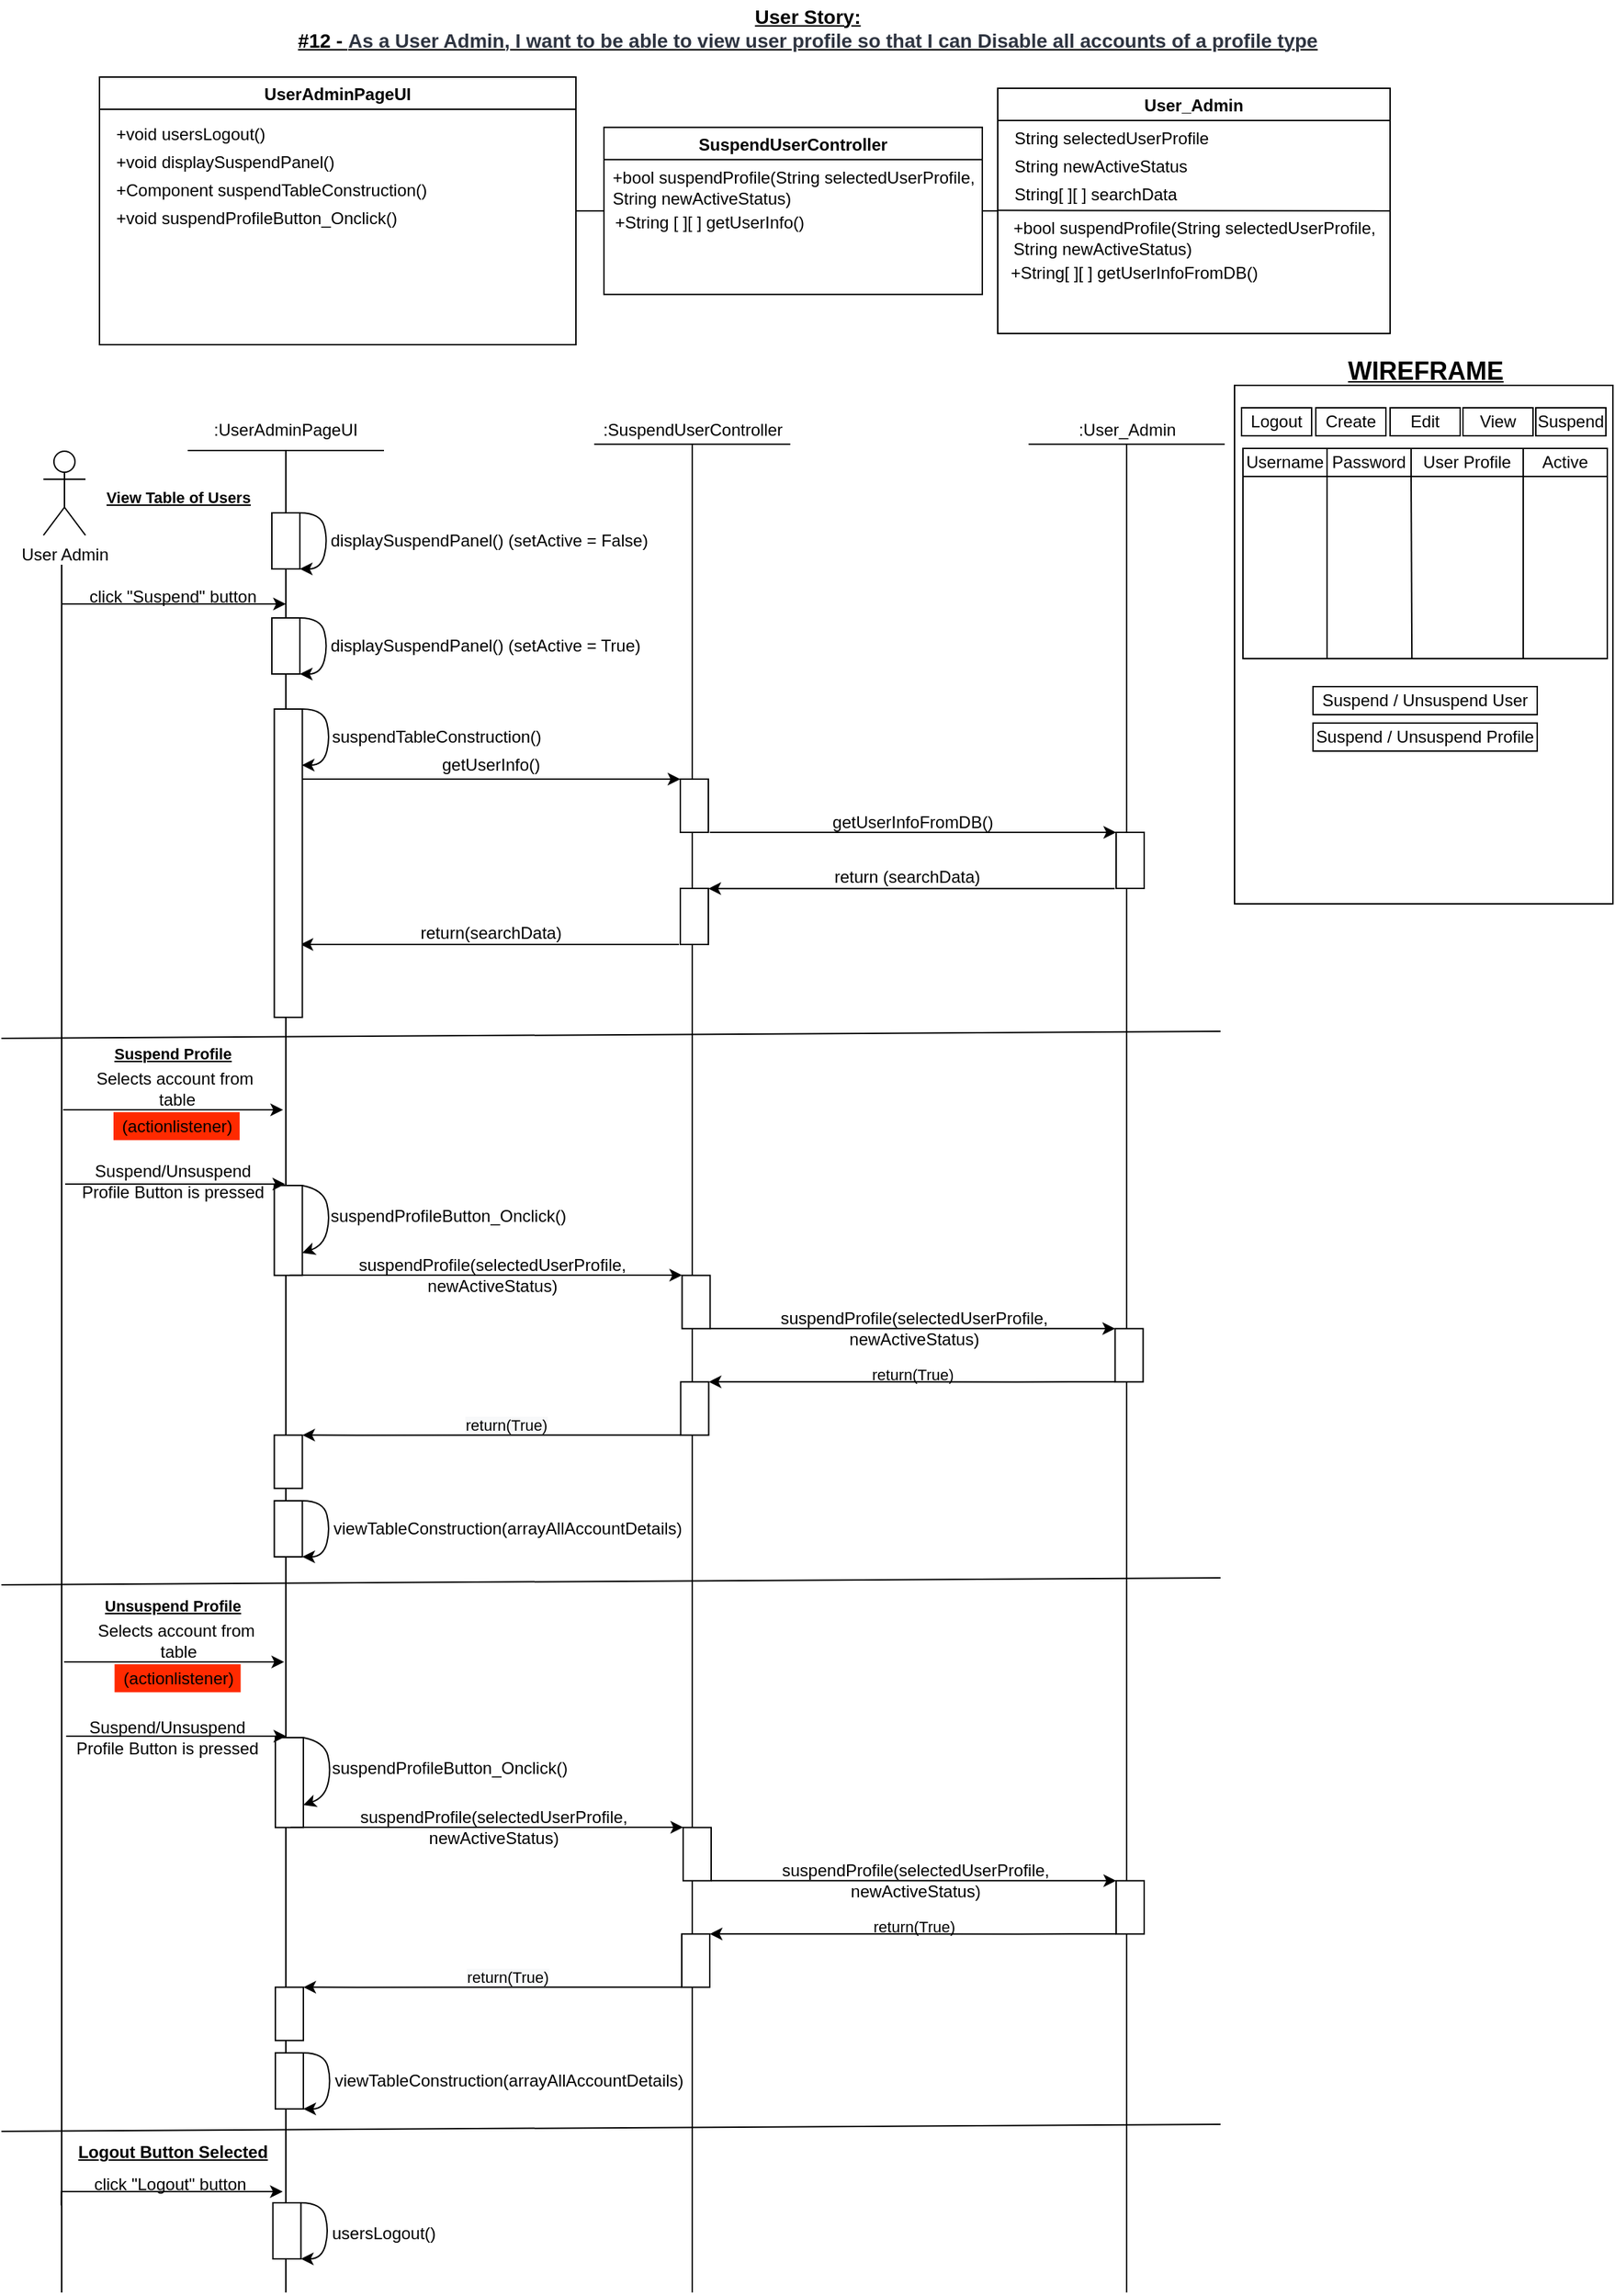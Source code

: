 <mxfile version="17.4.2" type="device"><diagram id="1YwtTbQ3Z7pTjlXF4-N0" name="Page-1"><mxGraphModel dx="1837" dy="1508" grid="1" gridSize="10" guides="1" tooltips="1" connect="1" arrows="1" fold="1" page="1" pageScale="1" pageWidth="1169" pageHeight="827" math="0" shadow="0"><root><mxCell id="0"/><mxCell id="1" parent="0"/><mxCell id="FNsslEbhDlVYFLrhWBJ4-193" value="" style="endArrow=none;html=1;rounded=0;startArrow=none;" parent="1" edge="1"><mxGeometry width="50" height="50" relative="1" as="geometry"><mxPoint x="503" y="1641" as="sourcePoint"/><mxPoint x="503" y="392" as="targetPoint"/></mxGeometry></mxCell><mxCell id="haLUxBjH6cShnl7Ug6Ql-109" value="" style="rounded=0;whiteSpace=wrap;html=1;" parent="1" vertex="1"><mxGeometry x="890" y="280" width="270" height="370" as="geometry"/></mxCell><mxCell id="3snV8VC3OuR5L-uNEUc_-36" value="" style="rounded=0;whiteSpace=wrap;html=1;labelBackgroundColor=#FFFFFF;fillColor=none;" parent="1" vertex="1"><mxGeometry x="896" y="325" width="260" height="150" as="geometry"/></mxCell><mxCell id="haLUxBjH6cShnl7Ug6Ql-2" value="UserAdminPageUI" style="swimlane;" parent="1" vertex="1"><mxGeometry x="80" y="60" width="340" height="191" as="geometry"/></mxCell><mxCell id="haLUxBjH6cShnl7Ug6Ql-16" value="+void displaySuspendPanel()" style="text;html=1;align=left;verticalAlign=middle;resizable=0;points=[];autosize=1;strokeColor=none;fillColor=none;" parent="haLUxBjH6cShnl7Ug6Ql-2" vertex="1"><mxGeometry x="10" y="51" width="170" height="20" as="geometry"/></mxCell><mxCell id="FNsslEbhDlVYFLrhWBJ4-34" value="+Component suspendTableConstruction()" style="text;html=1;align=left;verticalAlign=middle;resizable=0;points=[];autosize=1;strokeColor=none;fillColor=none;" parent="haLUxBjH6cShnl7Ug6Ql-2" vertex="1"><mxGeometry x="10" y="71" width="240" height="20" as="geometry"/></mxCell><mxCell id="FNsslEbhDlVYFLrhWBJ4-172" value="+void suspendProfileButton_Onclick()" style="text;html=1;align=left;verticalAlign=middle;resizable=0;points=[];autosize=1;strokeColor=none;fillColor=none;" parent="haLUxBjH6cShnl7Ug6Ql-2" vertex="1"><mxGeometry x="10" y="91" width="220" height="20" as="geometry"/></mxCell><mxCell id="WkKLto6Z78YqQwwTxQ2r-1" value="+void usersLogout()" style="text;html=1;align=left;verticalAlign=middle;resizable=0;points=[];autosize=1;strokeColor=none;fillColor=none;" parent="haLUxBjH6cShnl7Ug6Ql-2" vertex="1"><mxGeometry x="10" y="31" width="120" height="20" as="geometry"/></mxCell><mxCell id="haLUxBjH6cShnl7Ug6Ql-3" value="SuspendUserController" style="swimlane;" parent="1" vertex="1"><mxGeometry x="440" y="95.88" width="270" height="119.25" as="geometry"/></mxCell><mxCell id="FNsslEbhDlVYFLrhWBJ4-1" value="&lt;div style=&quot;text-align: left&quot;&gt;+bool suspendProfile(String selectedUserProfile,&lt;/div&gt;&lt;div style=&quot;text-align: left&quot;&gt;String newActiveStatus)&lt;/div&gt;" style="text;html=1;align=center;verticalAlign=middle;resizable=0;points=[];autosize=1;strokeColor=none;fillColor=none;" parent="haLUxBjH6cShnl7Ug6Ql-3" vertex="1"><mxGeometry y="27.75" width="270" height="30" as="geometry"/></mxCell><mxCell id="WkKLto6Z78YqQwwTxQ2r-7" value="&lt;div style=&quot;text-align: left&quot;&gt;+String [ ][ ] getUserInfo()&lt;/div&gt;" style="text;html=1;align=center;verticalAlign=middle;resizable=0;points=[];autosize=1;strokeColor=none;fillColor=none;" parent="haLUxBjH6cShnl7Ug6Ql-3" vertex="1"><mxGeometry y="57.75" width="150" height="20" as="geometry"/></mxCell><mxCell id="haLUxBjH6cShnl7Ug6Ql-4" value="User_Admin" style="swimlane;" parent="1" vertex="1"><mxGeometry x="721" y="68.01" width="280" height="175" as="geometry"/></mxCell><mxCell id="haLUxBjH6cShnl7Ug6Ql-23" value="" style="endArrow=none;html=1;rounded=0;entryX=1;entryY=0.5;entryDx=0;entryDy=0;" parent="haLUxBjH6cShnl7Ug6Ql-4" target="haLUxBjH6cShnl7Ug6Ql-4" edge="1"><mxGeometry width="50" height="50" relative="1" as="geometry"><mxPoint y="87.14" as="sourcePoint"/><mxPoint x="260" y="87" as="targetPoint"/></mxGeometry></mxCell><mxCell id="3snV8VC3OuR5L-uNEUc_-48" value="String selectedUserProfile" style="text;html=1;align=left;verticalAlign=middle;resizable=0;points=[];autosize=1;strokeColor=none;fillColor=none;" parent="haLUxBjH6cShnl7Ug6Ql-4" vertex="1"><mxGeometry x="10" y="26" width="150" height="20" as="geometry"/></mxCell><mxCell id="FNsslEbhDlVYFLrhWBJ4-55" value="String newActiveStatus" style="text;html=1;align=left;verticalAlign=middle;resizable=0;points=[];autosize=1;strokeColor=none;fillColor=none;" parent="haLUxBjH6cShnl7Ug6Ql-4" vertex="1"><mxGeometry x="10" y="46" width="140" height="20" as="geometry"/></mxCell><mxCell id="FNsslEbhDlVYFLrhWBJ4-57" value="&lt;div style=&quot;text-align: left&quot;&gt;&lt;div&gt;+bool suspendProfile(String selectedUserProfile,&lt;/div&gt;&lt;div&gt;String newActiveStatus)&lt;/div&gt;&lt;/div&gt;" style="text;html=1;align=center;verticalAlign=middle;resizable=0;points=[];autosize=1;strokeColor=none;fillColor=none;" parent="haLUxBjH6cShnl7Ug6Ql-4" vertex="1"><mxGeometry x="5" y="92" width="270" height="30" as="geometry"/></mxCell><mxCell id="WkKLto6Z78YqQwwTxQ2r-8" value="String[ ][ ] searchData" style="text;html=1;align=left;verticalAlign=middle;resizable=0;points=[];autosize=1;strokeColor=none;fillColor=none;" parent="haLUxBjH6cShnl7Ug6Ql-4" vertex="1"><mxGeometry x="10" y="66" width="130" height="20" as="geometry"/></mxCell><mxCell id="WkKLto6Z78YqQwwTxQ2r-9" value="&lt;div style=&quot;text-align: left&quot;&gt;&lt;span&gt;+String[ ][ ] getUserInfoFromDB(&lt;/span&gt;&lt;span&gt;)&lt;/span&gt;&lt;/div&gt;" style="text;html=1;align=center;verticalAlign=middle;resizable=0;points=[];autosize=1;strokeColor=none;fillColor=none;" parent="haLUxBjH6cShnl7Ug6Ql-4" vertex="1"><mxGeometry x="2" y="122" width="190" height="20" as="geometry"/></mxCell><mxCell id="haLUxBjH6cShnl7Ug6Ql-25" value="" style="endArrow=none;html=1;rounded=0;exitX=1;exitY=0.5;exitDx=0;exitDy=0;entryX=0;entryY=0.5;entryDx=0;entryDy=0;" parent="1" source="haLUxBjH6cShnl7Ug6Ql-2" target="haLUxBjH6cShnl7Ug6Ql-3" edge="1"><mxGeometry width="50" height="50" relative="1" as="geometry"><mxPoint x="570" y="371" as="sourcePoint"/><mxPoint x="620" y="321" as="targetPoint"/></mxGeometry></mxCell><mxCell id="haLUxBjH6cShnl7Ug6Ql-26" value="" style="endArrow=none;html=1;rounded=0;entryX=0;entryY=0.5;entryDx=0;entryDy=0;exitX=1;exitY=0.5;exitDx=0;exitDy=0;" parent="1" source="haLUxBjH6cShnl7Ug6Ql-3" target="haLUxBjH6cShnl7Ug6Ql-4" edge="1"><mxGeometry width="50" height="50" relative="1" as="geometry"><mxPoint x="570" y="191" as="sourcePoint"/><mxPoint x="570" y="221" as="targetPoint"/></mxGeometry></mxCell><mxCell id="haLUxBjH6cShnl7Ug6Ql-70" style="edgeStyle=orthogonalEdgeStyle;rounded=0;orthogonalLoop=1;jettySize=auto;html=1;" parent="1" edge="1"><mxGeometry relative="1" as="geometry"><mxPoint x="213" y="436" as="targetPoint"/><Array as="points"><mxPoint x="114.5" y="436"/><mxPoint x="114.5" y="436"/></Array><mxPoint x="53" y="436" as="sourcePoint"/></mxGeometry></mxCell><mxCell id="haLUxBjH6cShnl7Ug6Ql-27" value="User Admin" style="shape=umlActor;verticalLabelPosition=bottom;verticalAlign=top;html=1;outlineConnect=0;" parent="1" vertex="1"><mxGeometry x="40" y="327" width="30" height="60" as="geometry"/></mxCell><mxCell id="haLUxBjH6cShnl7Ug6Ql-29" value=":UserAdminPageUI" style="text;html=1;strokeColor=none;fillColor=none;align=center;verticalAlign=middle;whiteSpace=wrap;rounded=0;" parent="1" vertex="1"><mxGeometry x="183" y="297" width="60" height="30" as="geometry"/></mxCell><mxCell id="haLUxBjH6cShnl7Ug6Ql-30" value=":SuspendUserController" style="text;html=1;align=center;verticalAlign=middle;resizable=0;points=[];autosize=1;strokeColor=none;fillColor=none;" parent="1" vertex="1"><mxGeometry x="433" y="302" width="140" height="20" as="geometry"/></mxCell><mxCell id="haLUxBjH6cShnl7Ug6Ql-31" value=":User_Admin" style="text;html=1;align=center;verticalAlign=middle;resizable=0;points=[];autosize=1;strokeColor=none;fillColor=none;" parent="1" vertex="1"><mxGeometry x="773" y="302" width="80" height="20" as="geometry"/></mxCell><mxCell id="haLUxBjH6cShnl7Ug6Ql-32" value="" style="endArrow=none;html=1;rounded=0;" parent="1" edge="1"><mxGeometry width="50" height="50" relative="1" as="geometry"><mxPoint x="143" y="326.52" as="sourcePoint"/><mxPoint x="283" y="326.52" as="targetPoint"/></mxGeometry></mxCell><mxCell id="haLUxBjH6cShnl7Ug6Ql-33" value="" style="endArrow=none;html=1;rounded=0;" parent="1" edge="1"><mxGeometry width="50" height="50" relative="1" as="geometry"><mxPoint x="433" y="322" as="sourcePoint"/><mxPoint x="573" y="322" as="targetPoint"/></mxGeometry></mxCell><mxCell id="haLUxBjH6cShnl7Ug6Ql-34" value="" style="endArrow=none;html=1;rounded=0;" parent="1" edge="1"><mxGeometry width="50" height="50" relative="1" as="geometry"><mxPoint x="743" y="322" as="sourcePoint"/><mxPoint x="883" y="322" as="targetPoint"/></mxGeometry></mxCell><mxCell id="haLUxBjH6cShnl7Ug6Ql-57" value="" style="endArrow=none;html=1;rounded=0;entryX=0.5;entryY=0.982;entryDx=0;entryDy=0;entryPerimeter=0;" parent="1" target="haLUxBjH6cShnl7Ug6Ql-31" edge="1"><mxGeometry width="50" height="50" relative="1" as="geometry"><mxPoint x="813" y="1641" as="sourcePoint"/><mxPoint x="813" y="327" as="targetPoint"/></mxGeometry></mxCell><mxCell id="haLUxBjH6cShnl7Ug6Ql-110" value="Logout" style="rounded=0;whiteSpace=wrap;html=1;" parent="1" vertex="1"><mxGeometry x="895" y="296" width="50" height="20" as="geometry"/></mxCell><mxCell id="haLUxBjH6cShnl7Ug6Ql-111" value="Create" style="rounded=0;whiteSpace=wrap;html=1;" parent="1" vertex="1"><mxGeometry x="948" y="296" width="50" height="20" as="geometry"/></mxCell><mxCell id="haLUxBjH6cShnl7Ug6Ql-112" value="Edit&lt;span style=&quot;color: rgba(0 , 0 , 0 , 0) ; font-family: monospace ; font-size: 0px&quot;&gt;%3CmxGraphModel%3E%3Croot%3E%3CmxCell%20id%3D%220%22%2F%3E%3CmxCell%20id%3D%221%22%20parent%3D%220%22%2F%3E%3CmxCell%20id%3D%222%22%20value%3D%22Create%22%20style%3D%22rounded%3D0%3BwhiteSpace%3Dwrap%3Bhtml%3D1%3B%22%20vertex%3D%221%22%20parent%3D%221%22%3E%3CmxGeometry%20x%3D%22966%22%20y%3D%2246%22%20width%3D%2270%22%20height%3D%2220%22%20as%3D%22geometry%22%2F%3E%3C%2FmxCell%3E%3C%2Froot%3E%3C%2FmxGraphModel%3E&lt;/span&gt;" style="rounded=0;whiteSpace=wrap;html=1;" parent="1" vertex="1"><mxGeometry x="1001" y="296" width="50" height="20" as="geometry"/></mxCell><mxCell id="haLUxBjH6cShnl7Ug6Ql-115" value="View" style="rounded=0;whiteSpace=wrap;html=1;" parent="1" vertex="1"><mxGeometry x="1053" y="296" width="50" height="20" as="geometry"/></mxCell><mxCell id="haLUxBjH6cShnl7Ug6Ql-116" value="Suspend" style="rounded=0;whiteSpace=wrap;html=1;" parent="1" vertex="1"><mxGeometry x="1105" y="296" width="50" height="20" as="geometry"/></mxCell><mxCell id="haLUxBjH6cShnl7Ug6Ql-124" value="&lt;b&gt;&lt;u&gt;&lt;font style=&quot;font-size: 18px&quot;&gt;WIREFRAME&lt;/font&gt;&lt;/u&gt;&lt;/b&gt;" style="text;html=1;align=center;verticalAlign=middle;resizable=0;points=[];autosize=1;strokeColor=none;fillColor=none;" parent="1" vertex="1"><mxGeometry x="961" y="260" width="130" height="20" as="geometry"/></mxCell><mxCell id="wWWZvd4En1-HustH4XMh-6" value="click &quot;Suspend&quot; button" style="text;html=1;align=center;verticalAlign=middle;resizable=0;points=[];autosize=1;strokeColor=none;fillColor=none;" parent="1" vertex="1"><mxGeometry x="66.5" y="421" width="130" height="20" as="geometry"/></mxCell><mxCell id="wWWZvd4En1-HustH4XMh-27" value="" style="endArrow=none;html=1;rounded=0;fontSize=17;" parent="1" edge="1"><mxGeometry width="50" height="50" relative="1" as="geometry"><mxPoint x="213" y="1641" as="sourcePoint"/><mxPoint x="213" y="327" as="targetPoint"/></mxGeometry></mxCell><mxCell id="3snV8VC3OuR5L-uNEUc_-1" value="" style="curved=1;endArrow=classic;html=1;rounded=0;entryX=1;entryY=1;entryDx=0;entryDy=0;exitX=1;exitY=0;exitDx=0;exitDy=0;" parent="1" source="3snV8VC3OuR5L-uNEUc_-2" target="3snV8VC3OuR5L-uNEUc_-2" edge="1"><mxGeometry width="50" height="50" relative="1" as="geometry"><mxPoint x="218" y="506" as="sourcePoint"/><mxPoint x="268" y="456" as="targetPoint"/><Array as="points"><mxPoint x="238" y="446"/><mxPoint x="243" y="466"/><mxPoint x="238" y="486"/></Array></mxGeometry></mxCell><mxCell id="3snV8VC3OuR5L-uNEUc_-2" value="" style="rounded=0;whiteSpace=wrap;html=1;" parent="1" vertex="1"><mxGeometry x="203" y="446" width="20" height="40" as="geometry"/></mxCell><mxCell id="3snV8VC3OuR5L-uNEUc_-6" value="displaySuspendPanel() (setActive = True)" style="text;html=1;align=left;verticalAlign=middle;resizable=0;points=[];autosize=1;strokeColor=none;fillColor=none;" parent="1" vertex="1"><mxGeometry x="243" y="456" width="240" height="20" as="geometry"/></mxCell><mxCell id="3snV8VC3OuR5L-uNEUc_-22" value="" style="endArrow=none;html=1;rounded=0;startArrow=none;" parent="1" edge="1"><mxGeometry width="50" height="50" relative="1" as="geometry"><mxPoint x="503" y="397" as="sourcePoint"/><mxPoint x="503" y="322" as="targetPoint"/></mxGeometry></mxCell><mxCell id="3snV8VC3OuR5L-uNEUc_-37" value="Suspend / Unsuspend User" style="rounded=0;whiteSpace=wrap;html=1;" parent="1" vertex="1"><mxGeometry x="946" y="495" width="160" height="20" as="geometry"/></mxCell><mxCell id="3snV8VC3OuR5L-uNEUc_-39" value="Username" style="text;html=1;strokeColor=default;fillColor=none;align=center;verticalAlign=middle;whiteSpace=wrap;rounded=0;labelBackgroundColor=#FFFFFF;" parent="1" vertex="1"><mxGeometry x="896" y="325" width="60" height="20" as="geometry"/></mxCell><mxCell id="3snV8VC3OuR5L-uNEUc_-40" value="Password" style="text;html=1;strokeColor=default;fillColor=none;align=center;verticalAlign=middle;whiteSpace=wrap;rounded=0;labelBackgroundColor=#FFFFFF;" parent="1" vertex="1"><mxGeometry x="956" y="325" width="60" height="20" as="geometry"/></mxCell><mxCell id="3snV8VC3OuR5L-uNEUc_-41" value="User Profile" style="text;html=1;strokeColor=default;fillColor=none;align=center;verticalAlign=middle;whiteSpace=wrap;rounded=0;labelBackgroundColor=#FFFFFF;" parent="1" vertex="1"><mxGeometry x="1016" y="325" width="80" height="20" as="geometry"/></mxCell><mxCell id="3snV8VC3OuR5L-uNEUc_-42" value="Active" style="text;html=1;strokeColor=default;fillColor=none;align=center;verticalAlign=middle;whiteSpace=wrap;rounded=0;labelBackgroundColor=#FFFFFF;" parent="1" vertex="1"><mxGeometry x="1096" y="325" width="60" height="20" as="geometry"/></mxCell><mxCell id="3snV8VC3OuR5L-uNEUc_-43" value="" style="endArrow=none;html=1;rounded=0;entryX=0;entryY=1;entryDx=0;entryDy=0;" parent="1" target="3snV8VC3OuR5L-uNEUc_-40" edge="1"><mxGeometry width="50" height="50" relative="1" as="geometry"><mxPoint x="956" y="475" as="sourcePoint"/><mxPoint x="962" y="369.17" as="targetPoint"/></mxGeometry></mxCell><mxCell id="3snV8VC3OuR5L-uNEUc_-44" value="" style="endArrow=none;html=1;rounded=0;entryX=0;entryY=1;entryDx=0;entryDy=0;" parent="1" target="3snV8VC3OuR5L-uNEUc_-41" edge="1"><mxGeometry width="50" height="50" relative="1" as="geometry"><mxPoint x="1016.57" y="475" as="sourcePoint"/><mxPoint x="1016.57" y="345" as="targetPoint"/></mxGeometry></mxCell><mxCell id="3snV8VC3OuR5L-uNEUc_-45" value="" style="endArrow=none;html=1;rounded=0;entryX=0;entryY=1;entryDx=0;entryDy=0;" parent="1" edge="1"><mxGeometry width="50" height="50" relative="1" as="geometry"><mxPoint x="1096.0" y="475" as="sourcePoint"/><mxPoint x="1096.0" y="345" as="targetPoint"/></mxGeometry></mxCell><mxCell id="3snV8VC3OuR5L-uNEUc_-49" value="Logout Button Selected" style="text;html=1;align=center;verticalAlign=middle;resizable=0;points=[];autosize=1;strokeColor=none;fillColor=none;fontStyle=5" parent="1" vertex="1"><mxGeometry x="56.75" y="1531" width="150" height="20" as="geometry"/></mxCell><mxCell id="FNsslEbhDlVYFLrhWBJ4-60" value="" style="endArrow=none;html=1;rounded=0;fontSize=13;" parent="1" edge="1"><mxGeometry width="50" height="50" relative="1" as="geometry"><mxPoint x="53" y="1641" as="sourcePoint"/><mxPoint x="53" y="408" as="targetPoint"/></mxGeometry></mxCell><mxCell id="FNsslEbhDlVYFLrhWBJ4-95" value="" style="curved=1;endArrow=classic;html=1;rounded=0;entryX=1;entryY=0.75;entryDx=0;entryDy=0;exitX=1;exitY=0;exitDx=0;exitDy=0;" parent="1" source="FNsslEbhDlVYFLrhWBJ4-96" target="FNsslEbhDlVYFLrhWBJ4-96" edge="1"><mxGeometry width="50" height="50" relative="1" as="geometry"><mxPoint x="219.75" y="914" as="sourcePoint"/><mxPoint x="269.75" y="864" as="targetPoint"/><Array as="points"><mxPoint x="239.75" y="854"/><mxPoint x="244.75" y="874"/><mxPoint x="239.75" y="894"/></Array></mxGeometry></mxCell><mxCell id="FNsslEbhDlVYFLrhWBJ4-96" value="" style="rounded=0;whiteSpace=wrap;html=1;" parent="1" vertex="1"><mxGeometry x="204.75" y="851" width="20" height="64.17" as="geometry"/></mxCell><mxCell id="FNsslEbhDlVYFLrhWBJ4-97" value="suspendProfileButton_Onclick()" style="text;html=1;align=left;verticalAlign=middle;resizable=0;points=[];autosize=1;strokeColor=none;fillColor=none;" parent="1" vertex="1"><mxGeometry x="242.75" y="862.83" width="180" height="20" as="geometry"/></mxCell><mxCell id="FNsslEbhDlVYFLrhWBJ4-100" value="" style="endArrow=classic;html=1;rounded=0;entryX=0;entryY=0;entryDx=0;entryDy=0;" parent="1" edge="1"><mxGeometry width="50" height="50" relative="1" as="geometry"><mxPoint x="215.75" y="915.0" as="sourcePoint"/><mxPoint x="495.75" y="915.0" as="targetPoint"/></mxGeometry></mxCell><mxCell id="FNsslEbhDlVYFLrhWBJ4-101" value="suspendProfile(selectedUserProfile,&lt;br&gt;newActiveStatus)" style="text;html=1;align=center;verticalAlign=middle;resizable=0;points=[];autosize=1;strokeColor=none;fillColor=none;" parent="1" vertex="1"><mxGeometry x="254.75" y="900.0" width="210" height="30" as="geometry"/></mxCell><mxCell id="FNsslEbhDlVYFLrhWBJ4-102" value="" style="rounded=0;whiteSpace=wrap;html=1;" parent="1" vertex="1"><mxGeometry x="495.75" y="915.17" width="20" height="38" as="geometry"/></mxCell><mxCell id="FNsslEbhDlVYFLrhWBJ4-103" value="" style="endArrow=classic;html=1;rounded=0;entryX=0;entryY=0;entryDx=0;entryDy=0;exitX=1;exitY=1;exitDx=0;exitDy=0;" parent="1" source="FNsslEbhDlVYFLrhWBJ4-102" target="FNsslEbhDlVYFLrhWBJ4-105" edge="1"><mxGeometry width="50" height="50" relative="1" as="geometry"><mxPoint x="525.75" y="954.0" as="sourcePoint"/><mxPoint x="805.75" y="954.0" as="targetPoint"/></mxGeometry></mxCell><mxCell id="FNsslEbhDlVYFLrhWBJ4-104" value="&lt;div style=&quot;font-size: 11px&quot;&gt;&lt;div style=&quot;font-size: 12px&quot;&gt;&lt;span style=&quot;text-align: center&quot;&gt;suspendProfile(selectedUserProfile,&lt;/span&gt;&lt;br style=&quot;text-align: center&quot;&gt;&lt;span&gt;newActiveStatus)&lt;/span&gt;&lt;br&gt;&lt;/div&gt;&lt;/div&gt;" style="text;html=1;align=center;verticalAlign=middle;resizable=0;points=[];autosize=1;strokeColor=none;fillColor=none;" parent="1" vertex="1"><mxGeometry x="555.75" y="938.0" width="210" height="30" as="geometry"/></mxCell><mxCell id="FNsslEbhDlVYFLrhWBJ4-107" style="edgeStyle=orthogonalEdgeStyle;rounded=0;orthogonalLoop=1;jettySize=auto;html=1;exitX=0;exitY=1;exitDx=0;exitDy=0;entryX=1;entryY=0;entryDx=0;entryDy=0;fontSize=13;" parent="1" source="FNsslEbhDlVYFLrhWBJ4-105" target="FNsslEbhDlVYFLrhWBJ4-106" edge="1"><mxGeometry relative="1" as="geometry"><Array as="points"><mxPoint x="734.75" y="991"/><mxPoint x="734.75" y="991"/></Array></mxGeometry></mxCell><mxCell id="FNsslEbhDlVYFLrhWBJ4-105" value="" style="rounded=0;whiteSpace=wrap;html=1;" parent="1" vertex="1"><mxGeometry x="804.75" y="953.17" width="20" height="38" as="geometry"/></mxCell><mxCell id="FNsslEbhDlVYFLrhWBJ4-106" value="" style="rounded=0;whiteSpace=wrap;html=1;" parent="1" vertex="1"><mxGeometry x="494.75" y="991.17" width="20" height="38" as="geometry"/></mxCell><mxCell id="FNsslEbhDlVYFLrhWBJ4-108" value="&lt;font style=&quot;font-size: 11px&quot;&gt;return(True)&lt;/font&gt;" style="text;html=1;align=center;verticalAlign=middle;resizable=0;points=[];autosize=1;strokeColor=none;fillColor=none;fontSize=13;" parent="1" vertex="1"><mxGeometry x="624.75" y="974.83" width="70" height="20" as="geometry"/></mxCell><mxCell id="FNsslEbhDlVYFLrhWBJ4-109" style="edgeStyle=orthogonalEdgeStyle;rounded=0;orthogonalLoop=1;jettySize=auto;html=1;exitX=0;exitY=1;exitDx=0;exitDy=0;entryX=1;entryY=0;entryDx=0;entryDy=0;fontSize=13;" parent="1" source="FNsslEbhDlVYFLrhWBJ4-106" target="FNsslEbhDlVYFLrhWBJ4-110" edge="1"><mxGeometry relative="1" as="geometry"><mxPoint x="515.75" y="1034.17" as="sourcePoint"/><Array as="points"><mxPoint x="264.75" y="1029"/><mxPoint x="264.75" y="1029"/></Array></mxGeometry></mxCell><mxCell id="FNsslEbhDlVYFLrhWBJ4-110" value="" style="rounded=0;whiteSpace=wrap;html=1;" parent="1" vertex="1"><mxGeometry x="204.75" y="1029.17" width="20" height="38" as="geometry"/></mxCell><mxCell id="FNsslEbhDlVYFLrhWBJ4-111" value="&#10;&#10;&lt;span style=&quot;color: rgb(0, 0, 0); font-family: helvetica; font-size: 11px; font-style: normal; font-weight: 400; letter-spacing: normal; text-align: center; text-indent: 0px; text-transform: none; word-spacing: 0px; background-color: rgb(248, 249, 250); display: inline; float: none;&quot;&gt;return(True)&lt;/span&gt;&#10;&#10;" style="text;html=1;align=center;verticalAlign=middle;resizable=0;points=[];autosize=1;strokeColor=none;fillColor=none;fontSize=13;" parent="1" vertex="1"><mxGeometry x="334.75" y="986.17" width="70" height="70" as="geometry"/></mxCell><mxCell id="FNsslEbhDlVYFLrhWBJ4-112" value="" style="curved=1;endArrow=classic;html=1;rounded=0;entryX=1;entryY=1;entryDx=0;entryDy=0;exitX=1;exitY=0;exitDx=0;exitDy=0;" parent="1" source="FNsslEbhDlVYFLrhWBJ4-113" target="FNsslEbhDlVYFLrhWBJ4-113" edge="1"><mxGeometry width="50" height="50" relative="1" as="geometry"><mxPoint x="219.75" y="1136" as="sourcePoint"/><mxPoint x="269.75" y="1086" as="targetPoint"/><Array as="points"><mxPoint x="239.75" y="1076"/><mxPoint x="244.75" y="1096"/><mxPoint x="239.75" y="1116"/></Array></mxGeometry></mxCell><mxCell id="FNsslEbhDlVYFLrhWBJ4-113" value="" style="rounded=0;whiteSpace=wrap;html=1;" parent="1" vertex="1"><mxGeometry x="204.75" y="1076" width="20" height="40" as="geometry"/></mxCell><mxCell id="FNsslEbhDlVYFLrhWBJ4-114" value="viewTableConstruction(arrayAllAccountDetails)" style="text;html=1;align=left;verticalAlign=middle;resizable=0;points=[];autosize=1;strokeColor=none;fillColor=none;" parent="1" vertex="1"><mxGeometry x="244.75" y="1086" width="260" height="20" as="geometry"/></mxCell><mxCell id="FNsslEbhDlVYFLrhWBJ4-140" value="" style="curved=1;endArrow=classic;html=1;rounded=0;entryX=1;entryY=1;entryDx=0;entryDy=0;exitX=1;exitY=0;exitDx=0;exitDy=0;" parent="1" source="FNsslEbhDlVYFLrhWBJ4-141" target="FNsslEbhDlVYFLrhWBJ4-141" edge="1"><mxGeometry width="50" height="50" relative="1" as="geometry"><mxPoint x="218.75" y="1637" as="sourcePoint"/><mxPoint x="268.75" y="1587" as="targetPoint"/><Array as="points"><mxPoint x="238.75" y="1577"/><mxPoint x="243.75" y="1597"/><mxPoint x="238.75" y="1617"/></Array></mxGeometry></mxCell><mxCell id="FNsslEbhDlVYFLrhWBJ4-141" value="" style="rounded=0;whiteSpace=wrap;html=1;" parent="1" vertex="1"><mxGeometry x="203.75" y="1577" width="20" height="40" as="geometry"/></mxCell><mxCell id="FNsslEbhDlVYFLrhWBJ4-142" value="usersLogout()" style="text;html=1;align=left;verticalAlign=middle;resizable=0;points=[];autosize=1;strokeColor=none;fillColor=none;" parent="1" vertex="1"><mxGeometry x="243.75" y="1588.64" width="90" height="20" as="geometry"/></mxCell><mxCell id="FNsslEbhDlVYFLrhWBJ4-143" style="edgeStyle=orthogonalEdgeStyle;rounded=0;orthogonalLoop=1;jettySize=auto;html=1;entryX=0;entryY=0;entryDx=0;entryDy=0;" parent="1" edge="1"><mxGeometry relative="1" as="geometry"><mxPoint x="210.75" y="1569" as="targetPoint"/><Array as="points"><mxPoint x="120.75" y="1569"/><mxPoint x="120.75" y="1569"/></Array><mxPoint x="52.75" y="1578.82" as="sourcePoint"/></mxGeometry></mxCell><mxCell id="FNsslEbhDlVYFLrhWBJ4-144" value="click &quot;Logout&quot; button" style="text;html=1;align=center;verticalAlign=middle;resizable=0;points=[];autosize=1;strokeColor=none;fillColor=none;" parent="1" vertex="1"><mxGeometry x="69.75" y="1554" width="120" height="20" as="geometry"/></mxCell><mxCell id="FNsslEbhDlVYFLrhWBJ4-169" value="" style="endArrow=none;html=1;rounded=0;" parent="1" edge="1"><mxGeometry width="50" height="50" relative="1" as="geometry"><mxPoint x="10" y="1136" as="sourcePoint"/><mxPoint x="880" y="1131" as="targetPoint"/></mxGeometry></mxCell><mxCell id="2mpfqBum-VXEb8a90Y3f-1" style="edgeStyle=orthogonalEdgeStyle;rounded=0;orthogonalLoop=1;jettySize=auto;html=1;" parent="1" edge="1"><mxGeometry relative="1" as="geometry"><mxPoint x="211" y="797" as="targetPoint"/><Array as="points"><mxPoint x="118" y="797.0"/><mxPoint x="118" y="797.0"/></Array><mxPoint x="54" y="797" as="sourcePoint"/></mxGeometry></mxCell><mxCell id="2mpfqBum-VXEb8a90Y3f-2" value="Selects account from&amp;nbsp;&lt;br&gt;table" style="text;html=1;align=center;verticalAlign=middle;resizable=0;points=[];autosize=1;strokeColor=none;fillColor=none;" parent="1" vertex="1"><mxGeometry x="70" y="767" width="130" height="30" as="geometry"/></mxCell><mxCell id="2mpfqBum-VXEb8a90Y3f-3" value="(actionlistener)" style="text;html=1;align=center;verticalAlign=middle;resizable=0;points=[];autosize=1;strokeColor=none;fillColor=#FF2A00;" parent="1" vertex="1"><mxGeometry x="90" y="798.66" width="90" height="20" as="geometry"/></mxCell><mxCell id="2mpfqBum-VXEb8a90Y3f-47" value="" style="endArrow=classic;html=1;rounded=0;entryX=0;entryY=0;entryDx=0;entryDy=0;exitX=1;exitY=1;exitDx=0;exitDy=0;" parent="1" target="2mpfqBum-VXEb8a90Y3f-49" edge="1"><mxGeometry width="50" height="50" relative="1" as="geometry"><mxPoint x="223" y="561.0" as="sourcePoint"/><mxPoint x="492.75" y="534.83" as="targetPoint"/></mxGeometry></mxCell><mxCell id="2mpfqBum-VXEb8a90Y3f-48" value="getUserInfo()" style="text;html=1;align=center;verticalAlign=middle;resizable=0;points=[];autosize=1;strokeColor=none;fillColor=none;" parent="1" vertex="1"><mxGeometry x="313.5" y="541" width="90" height="20" as="geometry"/></mxCell><mxCell id="2mpfqBum-VXEb8a90Y3f-49" value="" style="rounded=0;whiteSpace=wrap;html=1;" parent="1" vertex="1"><mxGeometry x="494.5" y="561.0" width="20" height="38" as="geometry"/></mxCell><mxCell id="2mpfqBum-VXEb8a90Y3f-50" value="" style="endArrow=classic;html=1;rounded=0;exitX=0;exitY=1;exitDx=0;exitDy=0;" parent="1" edge="1"><mxGeometry width="50" height="50" relative="1" as="geometry"><mxPoint x="493.5" y="679.0" as="sourcePoint"/><mxPoint x="223.5" y="679.0" as="targetPoint"/></mxGeometry></mxCell><mxCell id="2mpfqBum-VXEb8a90Y3f-51" value="return(searchData)" style="text;html=1;align=center;verticalAlign=middle;resizable=0;points=[];autosize=1;strokeColor=none;fillColor=none;" parent="1" vertex="1"><mxGeometry x="298.5" y="661.16" width="120" height="20" as="geometry"/></mxCell><mxCell id="2mpfqBum-VXEb8a90Y3f-52" value="" style="endArrow=classic;html=1;rounded=0;entryX=0;entryY=0;entryDx=0;entryDy=0;" parent="1" edge="1"><mxGeometry width="50" height="50" relative="1" as="geometry"><mxPoint x="515.5" y="599" as="sourcePoint"/><mxPoint x="805.5" y="599" as="targetPoint"/></mxGeometry></mxCell><mxCell id="2mpfqBum-VXEb8a90Y3f-53" value="getUserInfoFromDB()" style="text;html=1;align=center;verticalAlign=middle;resizable=0;points=[];autosize=1;strokeColor=none;fillColor=none;" parent="1" vertex="1"><mxGeometry x="594.5" y="582.0" width="130" height="20" as="geometry"/></mxCell><mxCell id="2mpfqBum-VXEb8a90Y3f-54" value="" style="rounded=0;whiteSpace=wrap;html=1;" parent="1" vertex="1"><mxGeometry x="805.5" y="599.0" width="20" height="40" as="geometry"/></mxCell><mxCell id="2mpfqBum-VXEb8a90Y3f-55" value="" style="endArrow=classic;html=1;rounded=0;exitX=0;exitY=1;exitDx=0;exitDy=0;entryX=1;entryY=0;entryDx=0;entryDy=0;" parent="1" edge="1"><mxGeometry width="50" height="50" relative="1" as="geometry"><mxPoint x="804.5" y="639.17" as="sourcePoint"/><mxPoint x="514.5" y="639.17" as="targetPoint"/></mxGeometry></mxCell><mxCell id="2mpfqBum-VXEb8a90Y3f-56" value="return (searchData)" style="text;html=1;align=center;verticalAlign=middle;resizable=0;points=[];autosize=1;strokeColor=none;fillColor=none;" parent="1" vertex="1"><mxGeometry x="595.5" y="621.0" width="120" height="20" as="geometry"/></mxCell><mxCell id="2mpfqBum-VXEb8a90Y3f-57" value="" style="rounded=0;whiteSpace=wrap;html=1;" parent="1" vertex="1"><mxGeometry x="494.5" y="639.0" width="20" height="40" as="geometry"/></mxCell><mxCell id="2mpfqBum-VXEb8a90Y3f-58" value="" style="curved=1;endArrow=classic;html=1;rounded=0;entryX=0.982;entryY=0.182;entryDx=0;entryDy=0;exitX=1;exitY=0;exitDx=0;exitDy=0;entryPerimeter=0;" parent="1" source="2mpfqBum-VXEb8a90Y3f-59" target="2mpfqBum-VXEb8a90Y3f-59" edge="1"><mxGeometry width="50" height="50" relative="1" as="geometry"><mxPoint x="219.75" y="571.0" as="sourcePoint"/><mxPoint x="269.75" y="521.0" as="targetPoint"/><Array as="points"><mxPoint x="239.75" y="511.0"/><mxPoint x="244.75" y="531.0"/><mxPoint x="239.75" y="551.0"/></Array></mxGeometry></mxCell><mxCell id="2mpfqBum-VXEb8a90Y3f-59" value="" style="rounded=0;whiteSpace=wrap;html=1;" parent="1" vertex="1"><mxGeometry x="204.75" y="511" width="20" height="220" as="geometry"/></mxCell><mxCell id="2mpfqBum-VXEb8a90Y3f-60" value="suspendTableConstruction()" style="text;html=1;align=left;verticalAlign=middle;resizable=0;points=[];autosize=1;strokeColor=none;fillColor=none;" parent="1" vertex="1"><mxGeometry x="244" y="521.0" width="160" height="20" as="geometry"/></mxCell><mxCell id="WkKLto6Z78YqQwwTxQ2r-4" value="" style="curved=1;endArrow=classic;html=1;rounded=0;entryX=1;entryY=1;entryDx=0;entryDy=0;exitX=1;exitY=0;exitDx=0;exitDy=0;" parent="1" source="WkKLto6Z78YqQwwTxQ2r-5" target="WkKLto6Z78YqQwwTxQ2r-5" edge="1"><mxGeometry width="50" height="50" relative="1" as="geometry"><mxPoint x="218" y="431" as="sourcePoint"/><mxPoint x="268" y="381" as="targetPoint"/><Array as="points"><mxPoint x="238" y="371"/><mxPoint x="243" y="391"/><mxPoint x="238" y="411"/></Array></mxGeometry></mxCell><mxCell id="WkKLto6Z78YqQwwTxQ2r-5" value="" style="rounded=0;whiteSpace=wrap;html=1;" parent="1" vertex="1"><mxGeometry x="203" y="371" width="20" height="40" as="geometry"/></mxCell><mxCell id="WkKLto6Z78YqQwwTxQ2r-6" value="displaySuspendPanel() (setActive = False)" style="text;html=1;align=left;verticalAlign=middle;resizable=0;points=[];autosize=1;strokeColor=none;fillColor=none;" parent="1" vertex="1"><mxGeometry x="243" y="381" width="240" height="20" as="geometry"/></mxCell><mxCell id="WkKLto6Z78YqQwwTxQ2r-10" value="&lt;b&gt;&lt;u&gt;View Table of Users&lt;/u&gt;&lt;/b&gt;" style="text;html=1;align=center;verticalAlign=middle;resizable=0;points=[];autosize=1;strokeColor=none;fillColor=none;fontSize=11;" parent="1" vertex="1"><mxGeometry x="76" y="350" width="120" height="20" as="geometry"/></mxCell><mxCell id="WkKLto6Z78YqQwwTxQ2r-11" value="" style="endArrow=none;html=1;rounded=0;" parent="1" edge="1"><mxGeometry width="50" height="50" relative="1" as="geometry"><mxPoint x="10" y="746" as="sourcePoint"/><mxPoint x="880" y="741" as="targetPoint"/></mxGeometry></mxCell><mxCell id="WkKLto6Z78YqQwwTxQ2r-12" value="&lt;b&gt;&lt;u&gt;Suspend Profile&lt;/u&gt;&lt;/b&gt;" style="text;html=1;align=center;verticalAlign=middle;resizable=0;points=[];autosize=1;strokeColor=none;fillColor=none;fontSize=11;" parent="1" vertex="1"><mxGeometry x="81.5" y="747" width="100" height="20" as="geometry"/></mxCell><mxCell id="WkKLto6Z78YqQwwTxQ2r-13" style="edgeStyle=orthogonalEdgeStyle;rounded=0;orthogonalLoop=1;jettySize=auto;html=1;" parent="1" edge="1"><mxGeometry relative="1" as="geometry"><mxPoint x="212.5" y="850" as="targetPoint"/><Array as="points"><mxPoint x="119.5" y="850.0"/><mxPoint x="119.5" y="850.0"/></Array><mxPoint x="55.5" y="850" as="sourcePoint"/></mxGeometry></mxCell><mxCell id="WkKLto6Z78YqQwwTxQ2r-14" value="Suspend/Unsuspend&lt;br&gt;Profile Button is pressed" style="text;html=1;align=center;verticalAlign=middle;resizable=0;points=[];autosize=1;strokeColor=none;fillColor=none;" parent="1" vertex="1"><mxGeometry x="56.5" y="832.83" width="150" height="30" as="geometry"/></mxCell><mxCell id="WkKLto6Z78YqQwwTxQ2r-15" value="" style="curved=1;endArrow=classic;html=1;rounded=0;entryX=1;entryY=0.75;entryDx=0;entryDy=0;exitX=1;exitY=0;exitDx=0;exitDy=0;" parent="1" source="WkKLto6Z78YqQwwTxQ2r-16" target="WkKLto6Z78YqQwwTxQ2r-16" edge="1"><mxGeometry width="50" height="50" relative="1" as="geometry"><mxPoint x="220.5" y="1308" as="sourcePoint"/><mxPoint x="270.5" y="1258" as="targetPoint"/><Array as="points"><mxPoint x="240.5" y="1248"/><mxPoint x="245.5" y="1268"/><mxPoint x="240.5" y="1288"/></Array></mxGeometry></mxCell><mxCell id="WkKLto6Z78YqQwwTxQ2r-16" value="" style="rounded=0;whiteSpace=wrap;html=1;" parent="1" vertex="1"><mxGeometry x="205.5" y="1245" width="20" height="64.17" as="geometry"/></mxCell><mxCell id="WkKLto6Z78YqQwwTxQ2r-17" value="suspendProfileButton_Onclick()" style="text;html=1;align=left;verticalAlign=middle;resizable=0;points=[];autosize=1;strokeColor=none;fillColor=none;" parent="1" vertex="1"><mxGeometry x="243.5" y="1256.83" width="180" height="20" as="geometry"/></mxCell><mxCell id="WkKLto6Z78YqQwwTxQ2r-18" value="" style="endArrow=classic;html=1;rounded=0;entryX=0;entryY=0;entryDx=0;entryDy=0;" parent="1" edge="1"><mxGeometry width="50" height="50" relative="1" as="geometry"><mxPoint x="216.5" y="1309.0" as="sourcePoint"/><mxPoint x="496.5" y="1309.0" as="targetPoint"/></mxGeometry></mxCell><mxCell id="WkKLto6Z78YqQwwTxQ2r-19" value="suspendProfile(selectedUserProfile,&lt;br&gt;newActiveStatus)" style="text;html=1;align=center;verticalAlign=middle;resizable=0;points=[];autosize=1;strokeColor=none;fillColor=none;" parent="1" vertex="1"><mxGeometry x="255.5" y="1294" width="210" height="30" as="geometry"/></mxCell><mxCell id="WkKLto6Z78YqQwwTxQ2r-20" value="" style="rounded=0;whiteSpace=wrap;html=1;" parent="1" vertex="1"><mxGeometry x="496.5" y="1309.17" width="20" height="38" as="geometry"/></mxCell><mxCell id="WkKLto6Z78YqQwwTxQ2r-21" value="" style="endArrow=classic;html=1;rounded=0;entryX=0;entryY=0;entryDx=0;entryDy=0;exitX=1;exitY=1;exitDx=0;exitDy=0;" parent="1" source="WkKLto6Z78YqQwwTxQ2r-20" target="WkKLto6Z78YqQwwTxQ2r-24" edge="1"><mxGeometry width="50" height="50" relative="1" as="geometry"><mxPoint x="526.5" y="1348.0" as="sourcePoint"/><mxPoint x="806.5" y="1348.0" as="targetPoint"/></mxGeometry></mxCell><mxCell id="WkKLto6Z78YqQwwTxQ2r-22" value="&lt;div style=&quot;font-size: 11px&quot;&gt;&lt;div style=&quot;font-size: 12px&quot;&gt;&lt;span style=&quot;text-align: center&quot;&gt;suspendProfile(selectedUserProfile,&lt;/span&gt;&lt;br style=&quot;text-align: center&quot;&gt;&lt;span&gt;newActiveStatus)&lt;/span&gt;&lt;br&gt;&lt;/div&gt;&lt;/div&gt;" style="text;html=1;align=center;verticalAlign=middle;resizable=0;points=[];autosize=1;strokeColor=none;fillColor=none;" parent="1" vertex="1"><mxGeometry x="556.5" y="1332" width="210" height="30" as="geometry"/></mxCell><mxCell id="WkKLto6Z78YqQwwTxQ2r-23" style="edgeStyle=orthogonalEdgeStyle;rounded=0;orthogonalLoop=1;jettySize=auto;html=1;exitX=0;exitY=1;exitDx=0;exitDy=0;entryX=1;entryY=0;entryDx=0;entryDy=0;fontSize=13;" parent="1" source="WkKLto6Z78YqQwwTxQ2r-24" target="WkKLto6Z78YqQwwTxQ2r-25" edge="1"><mxGeometry relative="1" as="geometry"><Array as="points"><mxPoint x="735.5" y="1385"/><mxPoint x="735.5" y="1385"/></Array></mxGeometry></mxCell><mxCell id="WkKLto6Z78YqQwwTxQ2r-24" value="" style="rounded=0;whiteSpace=wrap;html=1;" parent="1" vertex="1"><mxGeometry x="805.5" y="1347.17" width="20" height="38" as="geometry"/></mxCell><mxCell id="WkKLto6Z78YqQwwTxQ2r-25" value="" style="rounded=0;whiteSpace=wrap;html=1;" parent="1" vertex="1"><mxGeometry x="495.5" y="1385.17" width="20" height="38" as="geometry"/></mxCell><mxCell id="WkKLto6Z78YqQwwTxQ2r-26" value="&lt;font style=&quot;font-size: 11px&quot;&gt;return(True)&lt;/font&gt;" style="text;html=1;align=center;verticalAlign=middle;resizable=0;points=[];autosize=1;strokeColor=none;fillColor=none;fontSize=13;" parent="1" vertex="1"><mxGeometry x="625.5" y="1368.83" width="70" height="20" as="geometry"/></mxCell><mxCell id="WkKLto6Z78YqQwwTxQ2r-27" style="edgeStyle=orthogonalEdgeStyle;rounded=0;orthogonalLoop=1;jettySize=auto;html=1;exitX=0;exitY=1;exitDx=0;exitDy=0;entryX=1;entryY=0;entryDx=0;entryDy=0;fontSize=13;" parent="1" source="WkKLto6Z78YqQwwTxQ2r-25" target="WkKLto6Z78YqQwwTxQ2r-28" edge="1"><mxGeometry relative="1" as="geometry"><mxPoint x="516.5" y="1428.17" as="sourcePoint"/><Array as="points"><mxPoint x="265.5" y="1423"/><mxPoint x="265.5" y="1423"/></Array></mxGeometry></mxCell><mxCell id="WkKLto6Z78YqQwwTxQ2r-28" value="" style="rounded=0;whiteSpace=wrap;html=1;" parent="1" vertex="1"><mxGeometry x="205.5" y="1423.17" width="20" height="38" as="geometry"/></mxCell><mxCell id="WkKLto6Z78YqQwwTxQ2r-29" value="&#10;&#10;&lt;span style=&quot;color: rgb(0, 0, 0); font-family: helvetica; font-size: 11px; font-style: normal; font-weight: 400; letter-spacing: normal; text-align: center; text-indent: 0px; text-transform: none; word-spacing: 0px; background-color: rgb(248, 249, 250); display: inline; float: none;&quot;&gt;return(True)&lt;/span&gt;&#10;&#10;" style="text;html=1;align=center;verticalAlign=middle;resizable=0;points=[];autosize=1;strokeColor=none;fillColor=none;fontSize=13;" parent="1" vertex="1"><mxGeometry x="335.5" y="1380.17" width="70" height="70" as="geometry"/></mxCell><mxCell id="WkKLto6Z78YqQwwTxQ2r-30" value="" style="curved=1;endArrow=classic;html=1;rounded=0;entryX=1;entryY=1;entryDx=0;entryDy=0;exitX=1;exitY=0;exitDx=0;exitDy=0;" parent="1" source="WkKLto6Z78YqQwwTxQ2r-31" target="WkKLto6Z78YqQwwTxQ2r-31" edge="1"><mxGeometry width="50" height="50" relative="1" as="geometry"><mxPoint x="220.5" y="1530" as="sourcePoint"/><mxPoint x="270.5" y="1480" as="targetPoint"/><Array as="points"><mxPoint x="240.5" y="1470"/><mxPoint x="245.5" y="1490"/><mxPoint x="240.5" y="1510"/></Array></mxGeometry></mxCell><mxCell id="WkKLto6Z78YqQwwTxQ2r-31" value="" style="rounded=0;whiteSpace=wrap;html=1;" parent="1" vertex="1"><mxGeometry x="205.5" y="1470" width="20" height="40" as="geometry"/></mxCell><mxCell id="WkKLto6Z78YqQwwTxQ2r-32" value="viewTableConstruction(arrayAllAccountDetails)" style="text;html=1;align=left;verticalAlign=middle;resizable=0;points=[];autosize=1;strokeColor=none;fillColor=none;" parent="1" vertex="1"><mxGeometry x="245.5" y="1480" width="260" height="20" as="geometry"/></mxCell><mxCell id="WkKLto6Z78YqQwwTxQ2r-33" style="edgeStyle=orthogonalEdgeStyle;rounded=0;orthogonalLoop=1;jettySize=auto;html=1;" parent="1" edge="1"><mxGeometry relative="1" as="geometry"><mxPoint x="211.75" y="1191" as="targetPoint"/><Array as="points"><mxPoint x="118.75" y="1191"/><mxPoint x="118.75" y="1191"/></Array><mxPoint x="54.75" y="1191" as="sourcePoint"/></mxGeometry></mxCell><mxCell id="WkKLto6Z78YqQwwTxQ2r-34" value="Selects account from&amp;nbsp;&lt;br&gt;table" style="text;html=1;align=center;verticalAlign=middle;resizable=0;points=[];autosize=1;strokeColor=none;fillColor=none;" parent="1" vertex="1"><mxGeometry x="70.75" y="1161" width="130" height="30" as="geometry"/></mxCell><mxCell id="WkKLto6Z78YqQwwTxQ2r-35" value="(actionlistener)" style="text;html=1;align=center;verticalAlign=middle;resizable=0;points=[];autosize=1;strokeColor=none;fillColor=#FF2A00;" parent="1" vertex="1"><mxGeometry x="90.75" y="1192.66" width="90" height="20" as="geometry"/></mxCell><mxCell id="WkKLto6Z78YqQwwTxQ2r-36" value="&lt;b&gt;&lt;u&gt;Unsuspend Profile&lt;/u&gt;&lt;/b&gt;" style="text;html=1;align=center;verticalAlign=middle;resizable=0;points=[];autosize=1;strokeColor=none;fillColor=none;fontSize=11;" parent="1" vertex="1"><mxGeometry x="77.25" y="1141" width="110" height="20" as="geometry"/></mxCell><mxCell id="WkKLto6Z78YqQwwTxQ2r-37" style="edgeStyle=orthogonalEdgeStyle;rounded=0;orthogonalLoop=1;jettySize=auto;html=1;" parent="1" edge="1"><mxGeometry relative="1" as="geometry"><mxPoint x="213.25" y="1244" as="targetPoint"/><Array as="points"><mxPoint x="120.25" y="1244"/><mxPoint x="120.25" y="1244"/></Array><mxPoint x="56.25" y="1244" as="sourcePoint"/></mxGeometry></mxCell><mxCell id="WkKLto6Z78YqQwwTxQ2r-39" value="" style="endArrow=none;html=1;rounded=0;" parent="1" edge="1"><mxGeometry width="50" height="50" relative="1" as="geometry"><mxPoint x="10" y="1526" as="sourcePoint"/><mxPoint x="880" y="1521" as="targetPoint"/></mxGeometry></mxCell><mxCell id="WkKLto6Z78YqQwwTxQ2r-40" value="&lt;b&gt;&lt;u&gt;&lt;font style=&quot;font-size: 14px&quot;&gt;User Story:&lt;/font&gt;&lt;br&gt;&lt;font style=&quot;font-size: 14px&quot;&gt;#12 -&amp;nbsp;&lt;span style=&quot;color: rgb(46 , 52 , 64) ; background-color: rgb(255 , 255 , 255)&quot;&gt;As a User Admin, I want to be able to view user profile so that I can Disable all accounts of a profile type&lt;/span&gt;&lt;br&gt;&lt;/font&gt;&lt;/u&gt;&lt;/b&gt;" style="text;html=1;align=center;verticalAlign=middle;resizable=0;points=[];autosize=1;strokeColor=none;fillColor=none;" parent="1" vertex="1"><mxGeometry x="215" y="5" width="740" height="40" as="geometry"/></mxCell><mxCell id="653kYB8f7udl4F4uy82_-1" value="Suspend/Unsuspend&lt;br&gt;Profile Button is pressed" style="text;html=1;align=center;verticalAlign=middle;resizable=0;points=[];autosize=1;strokeColor=none;fillColor=none;" parent="1" vertex="1"><mxGeometry x="53" y="1230" width="150" height="30" as="geometry"/></mxCell><mxCell id="653kYB8f7udl4F4uy82_-2" value="Suspend / Unsuspend Profile" style="rounded=0;whiteSpace=wrap;html=1;" parent="1" vertex="1"><mxGeometry x="946" y="521" width="160" height="20" as="geometry"/></mxCell></root></mxGraphModel></diagram></mxfile>